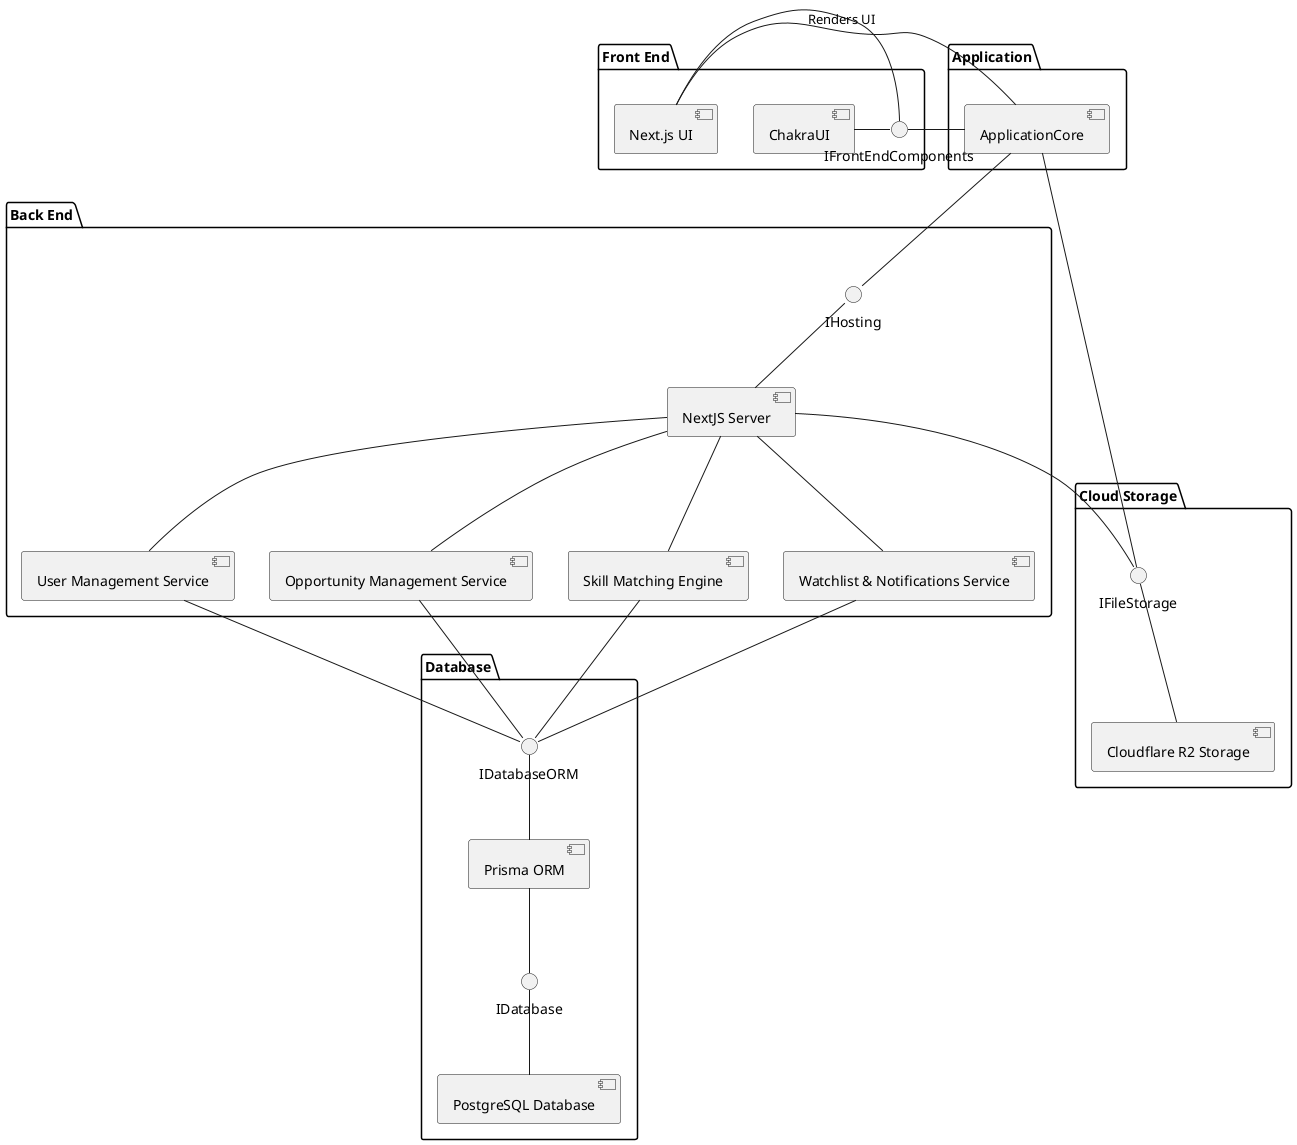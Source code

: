 @startuml
' Main Application Layer
package "Application" as Application {
    component ApplicationCore
}

' Frontend Layer
package "Front End" as FrontEnd {
    component ChakraUI 
    interface IFrontEndComponents
    component "Next.js UI" as NextJSUI
}

' Backend Layer with Business Logic
package "Back End" as BackEnd {
    component "NextJS Server" as NextJSServer
    interface IHosting
    component "User Management Service" as UserService
    component "Opportunity Management Service" as OpportunityService
    component "Skill Matching Engine" as SkillMatching
    component "Watchlist & Notifications Service" as WatchlistService
}

' Database Layer
package "Database" as DatabaseLayer {
    interface "IDatabaseORM" as IDatabaseORM
    component "Prisma ORM" as Prisma
    interface "IDatabase" as IDatabaseLowLevel
    component "PostgreSQL Database" as DatabaseBackend
}

' File Storage
package "Cloud Storage" as StorageLayer {
    interface "IFileStorage" as IFileStorage
    component "Cloudflare R2 Storage" as Storage
}

' Frontend Connections
ChakraUI - IFrontEndComponents
NextJSUI - IFrontEndComponents
ApplicationCore - IFrontEndComponents
ApplicationCore - NextJSUI : "Renders UI"

' Backend Service Interactions
ApplicationCore -- IHosting
IHosting -- NextJSServer
NextJSServer -- UserService
NextJSServer -- OpportunityService
NextJSServer -- SkillMatching
NextJSServer -- WatchlistService

' Database Interactions
UserService -- IDatabaseORM
OpportunityService -- IDatabaseORM
SkillMatching -- IDatabaseORM
WatchlistService -- IDatabaseORM
IDatabaseORM -- Prisma
Prisma -- IDatabaseLowLevel
IDatabaseLowLevel -- DatabaseBackend

' File Storage
IFileStorage -- Storage
ApplicationCore -- IFileStorage
NextJSServer -- IFileStorage
@enduml
